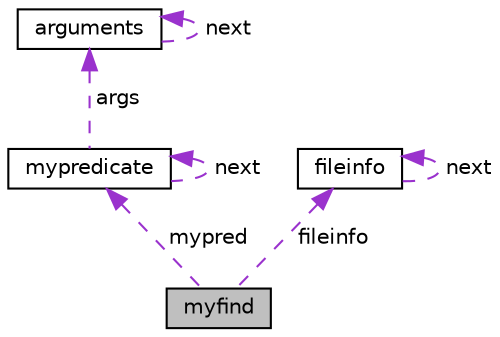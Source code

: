 digraph "myfind"
{
 // LATEX_PDF_SIZE
  edge [fontname="Helvetica",fontsize="10",labelfontname="Helvetica",labelfontsize="10"];
  node [fontname="Helvetica",fontsize="10",shape=record];
  Node1 [label="myfind",height=0.2,width=0.4,color="black", fillcolor="grey75", style="filled", fontcolor="black",tooltip="holds the result of the parser, link-options, all filenames and the valid predicates for filename-act..."];
  Node2 -> Node1 [dir="back",color="darkorchid3",fontsize="10",style="dashed",label=" mypred" ,fontname="Helvetica"];
  Node2 [label="mypredicate",height=0.2,width=0.4,color="black", fillcolor="white", style="filled",URL="$structmypredicate.html",tooltip=" "];
  Node2 -> Node2 [dir="back",color="darkorchid3",fontsize="10",style="dashed",label=" next" ,fontname="Helvetica"];
  Node3 -> Node2 [dir="back",color="darkorchid3",fontsize="10",style="dashed",label=" args" ,fontname="Helvetica"];
  Node3 [label="arguments",height=0.2,width=0.4,color="black", fillcolor="white", style="filled",URL="$structarguments.html",tooltip=" "];
  Node3 -> Node3 [dir="back",color="darkorchid3",fontsize="10",style="dashed",label=" next" ,fontname="Helvetica"];
  Node4 -> Node1 [dir="back",color="darkorchid3",fontsize="10",style="dashed",label=" fileinfo" ,fontname="Helvetica"];
  Node4 [label="fileinfo",height=0.2,width=0.4,color="black", fillcolor="white", style="filled",URL="$structfileinfo.html",tooltip=" "];
  Node4 -> Node4 [dir="back",color="darkorchid3",fontsize="10",style="dashed",label=" next" ,fontname="Helvetica"];
}
